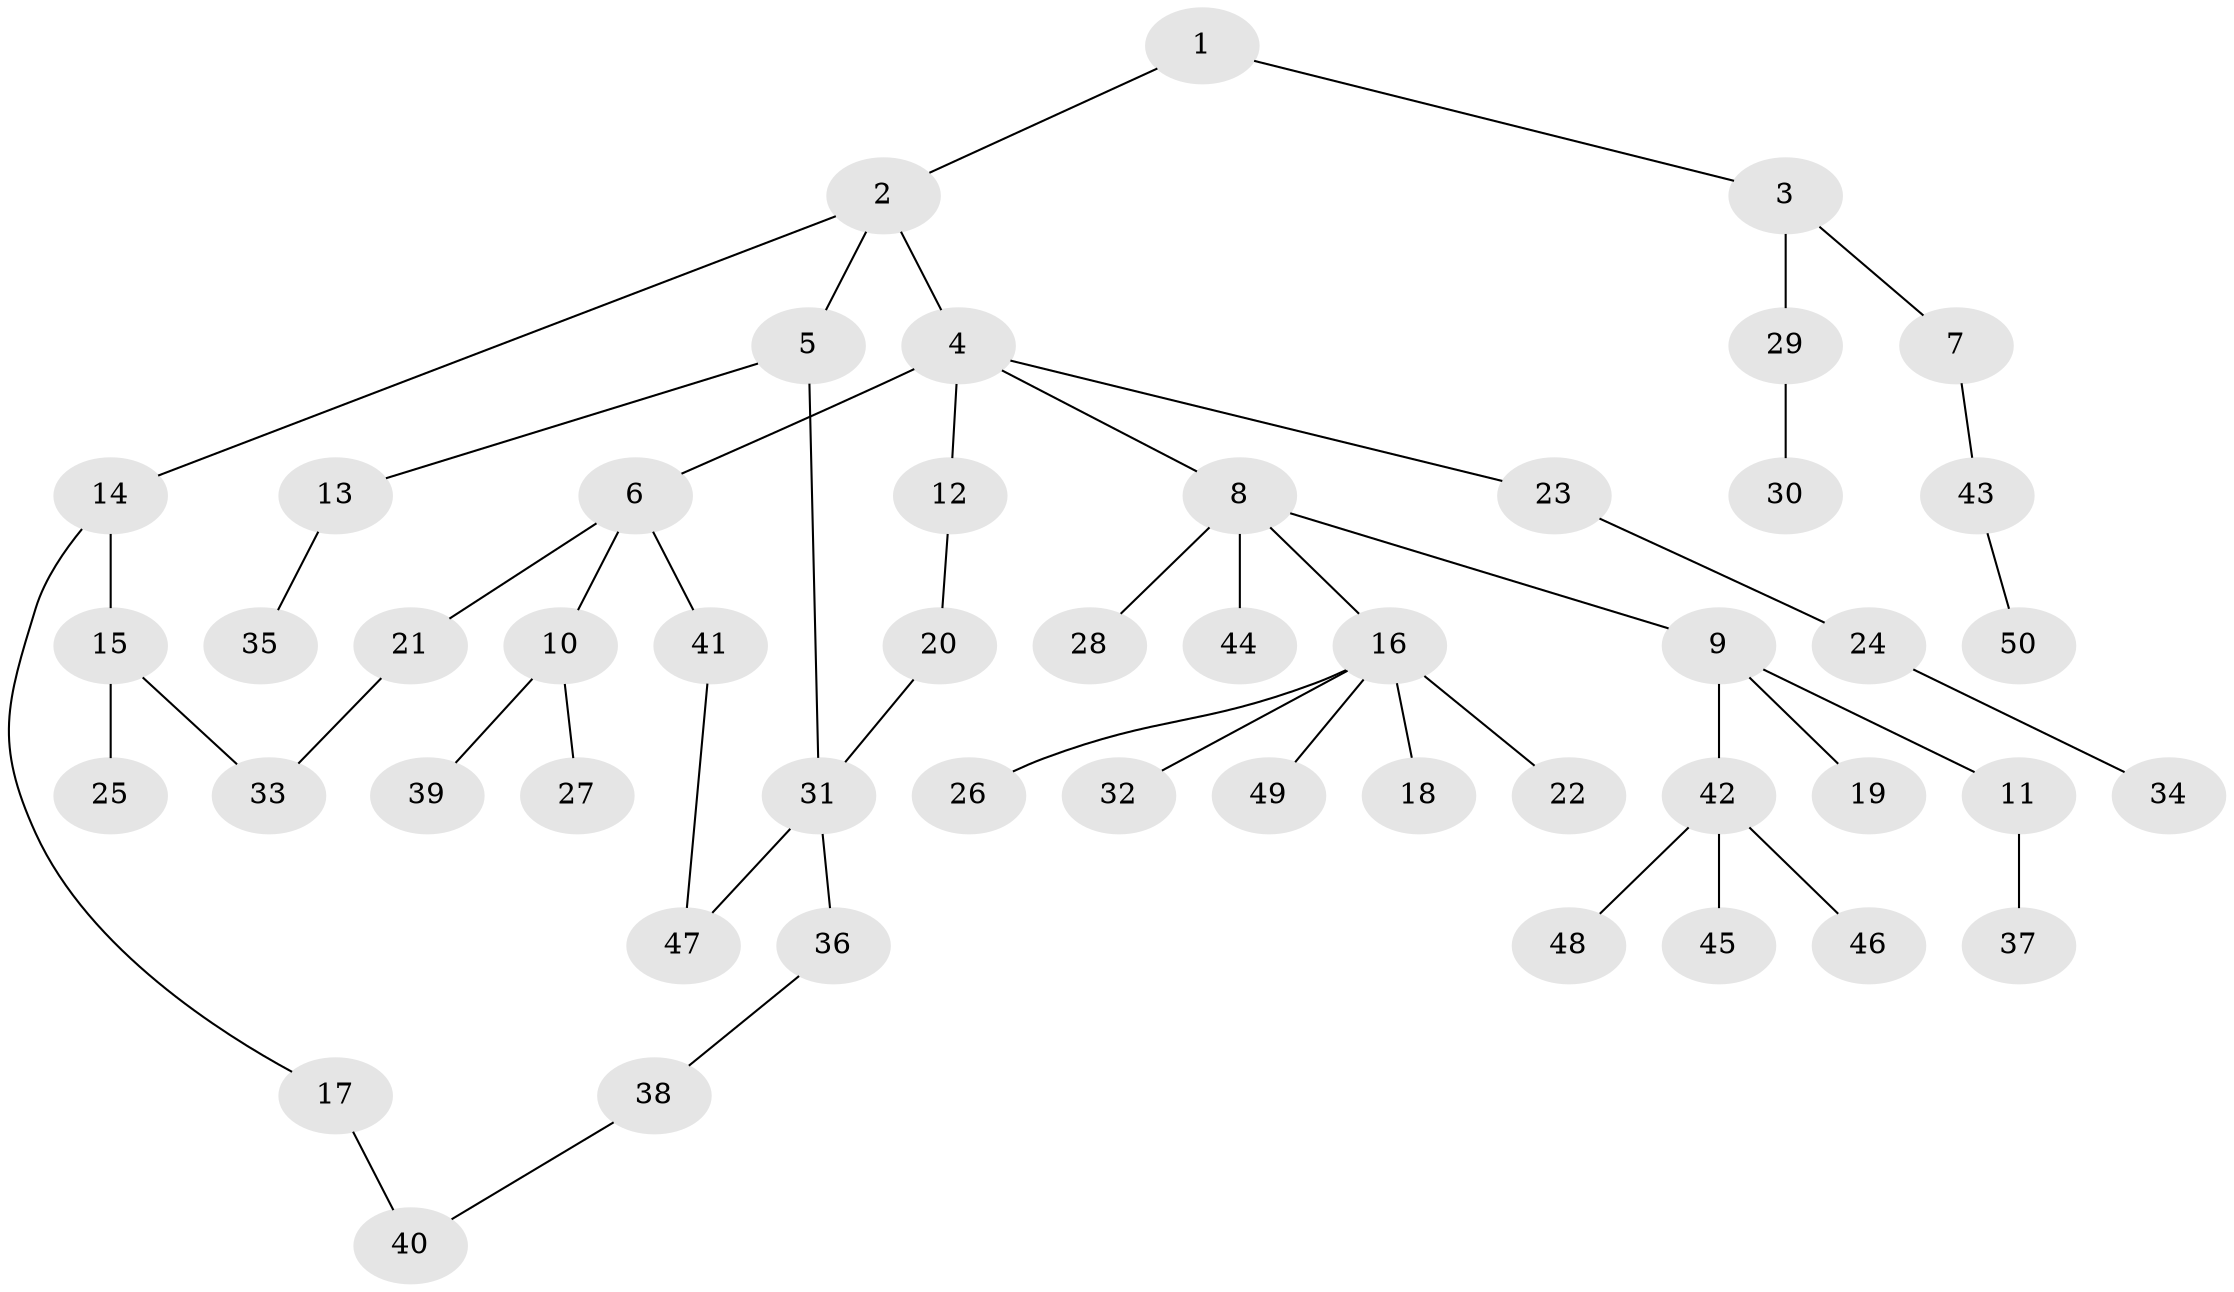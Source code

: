 // original degree distribution, {2: 0.2625, 5: 0.0625, 3: 0.1625, 4: 0.0625, 7: 0.0125, 1: 0.4375}
// Generated by graph-tools (version 1.1) at 2025/49/03/04/25 22:49:13]
// undirected, 50 vertices, 53 edges
graph export_dot {
  node [color=gray90,style=filled];
  1;
  2;
  3;
  4;
  5;
  6;
  7;
  8;
  9;
  10;
  11;
  12;
  13;
  14;
  15;
  16;
  17;
  18;
  19;
  20;
  21;
  22;
  23;
  24;
  25;
  26;
  27;
  28;
  29;
  30;
  31;
  32;
  33;
  34;
  35;
  36;
  37;
  38;
  39;
  40;
  41;
  42;
  43;
  44;
  45;
  46;
  47;
  48;
  49;
  50;
  1 -- 2 [weight=1.0];
  1 -- 3 [weight=1.0];
  2 -- 4 [weight=1.0];
  2 -- 5 [weight=1.0];
  2 -- 14 [weight=1.0];
  3 -- 7 [weight=1.0];
  3 -- 29 [weight=1.0];
  4 -- 6 [weight=1.0];
  4 -- 8 [weight=1.0];
  4 -- 12 [weight=1.0];
  4 -- 23 [weight=1.0];
  5 -- 13 [weight=1.0];
  5 -- 31 [weight=1.0];
  6 -- 10 [weight=1.0];
  6 -- 21 [weight=1.0];
  6 -- 41 [weight=1.0];
  7 -- 43 [weight=1.0];
  8 -- 9 [weight=1.0];
  8 -- 16 [weight=1.0];
  8 -- 28 [weight=1.0];
  8 -- 44 [weight=1.0];
  9 -- 11 [weight=1.0];
  9 -- 19 [weight=1.0];
  9 -- 42 [weight=1.0];
  10 -- 27 [weight=1.0];
  10 -- 39 [weight=1.0];
  11 -- 37 [weight=1.0];
  12 -- 20 [weight=1.0];
  13 -- 35 [weight=1.0];
  14 -- 15 [weight=1.0];
  14 -- 17 [weight=1.0];
  15 -- 25 [weight=1.0];
  15 -- 33 [weight=1.0];
  16 -- 18 [weight=1.0];
  16 -- 22 [weight=1.0];
  16 -- 26 [weight=1.0];
  16 -- 32 [weight=1.0];
  16 -- 49 [weight=1.0];
  17 -- 40 [weight=1.0];
  20 -- 31 [weight=1.0];
  21 -- 33 [weight=1.0];
  23 -- 24 [weight=1.0];
  24 -- 34 [weight=1.0];
  29 -- 30 [weight=1.0];
  31 -- 36 [weight=1.0];
  31 -- 47 [weight=1.0];
  36 -- 38 [weight=1.0];
  38 -- 40 [weight=1.0];
  41 -- 47 [weight=1.0];
  42 -- 45 [weight=1.0];
  42 -- 46 [weight=1.0];
  42 -- 48 [weight=1.0];
  43 -- 50 [weight=1.0];
}
